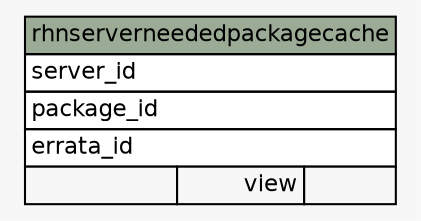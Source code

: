 // dot 2.26.0 on Linux 2.6.32-504.el6.x86_64
// SchemaSpy rev 590
digraph "rhnserverneededpackagecache" {
  graph [
    rankdir="RL"
    bgcolor="#f7f7f7"
    nodesep="0.18"
    ranksep="0.46"
    fontname="Helvetica"
    fontsize="11"
  ];
  node [
    fontname="Helvetica"
    fontsize="11"
    shape="plaintext"
  ];
  edge [
    arrowsize="0.8"
  ];
  "rhnserverneededpackagecache" [
    label=<
    <TABLE BORDER="0" CELLBORDER="1" CELLSPACING="0" BGCOLOR="#ffffff">
      <TR><TD COLSPAN="3" BGCOLOR="#9bab96" ALIGN="CENTER">rhnserverneededpackagecache</TD></TR>
      <TR><TD PORT="server_id" COLSPAN="3" ALIGN="LEFT">server_id</TD></TR>
      <TR><TD PORT="package_id" COLSPAN="3" ALIGN="LEFT">package_id</TD></TR>
      <TR><TD PORT="errata_id" COLSPAN="3" ALIGN="LEFT">errata_id</TD></TR>
      <TR><TD ALIGN="LEFT" BGCOLOR="#f7f7f7">  </TD><TD ALIGN="RIGHT" BGCOLOR="#f7f7f7">view</TD><TD ALIGN="RIGHT" BGCOLOR="#f7f7f7">  </TD></TR>
    </TABLE>>
    URL="tables/rhnserverneededpackagecache.html"
    tooltip="rhnserverneededpackagecache"
  ];
}
